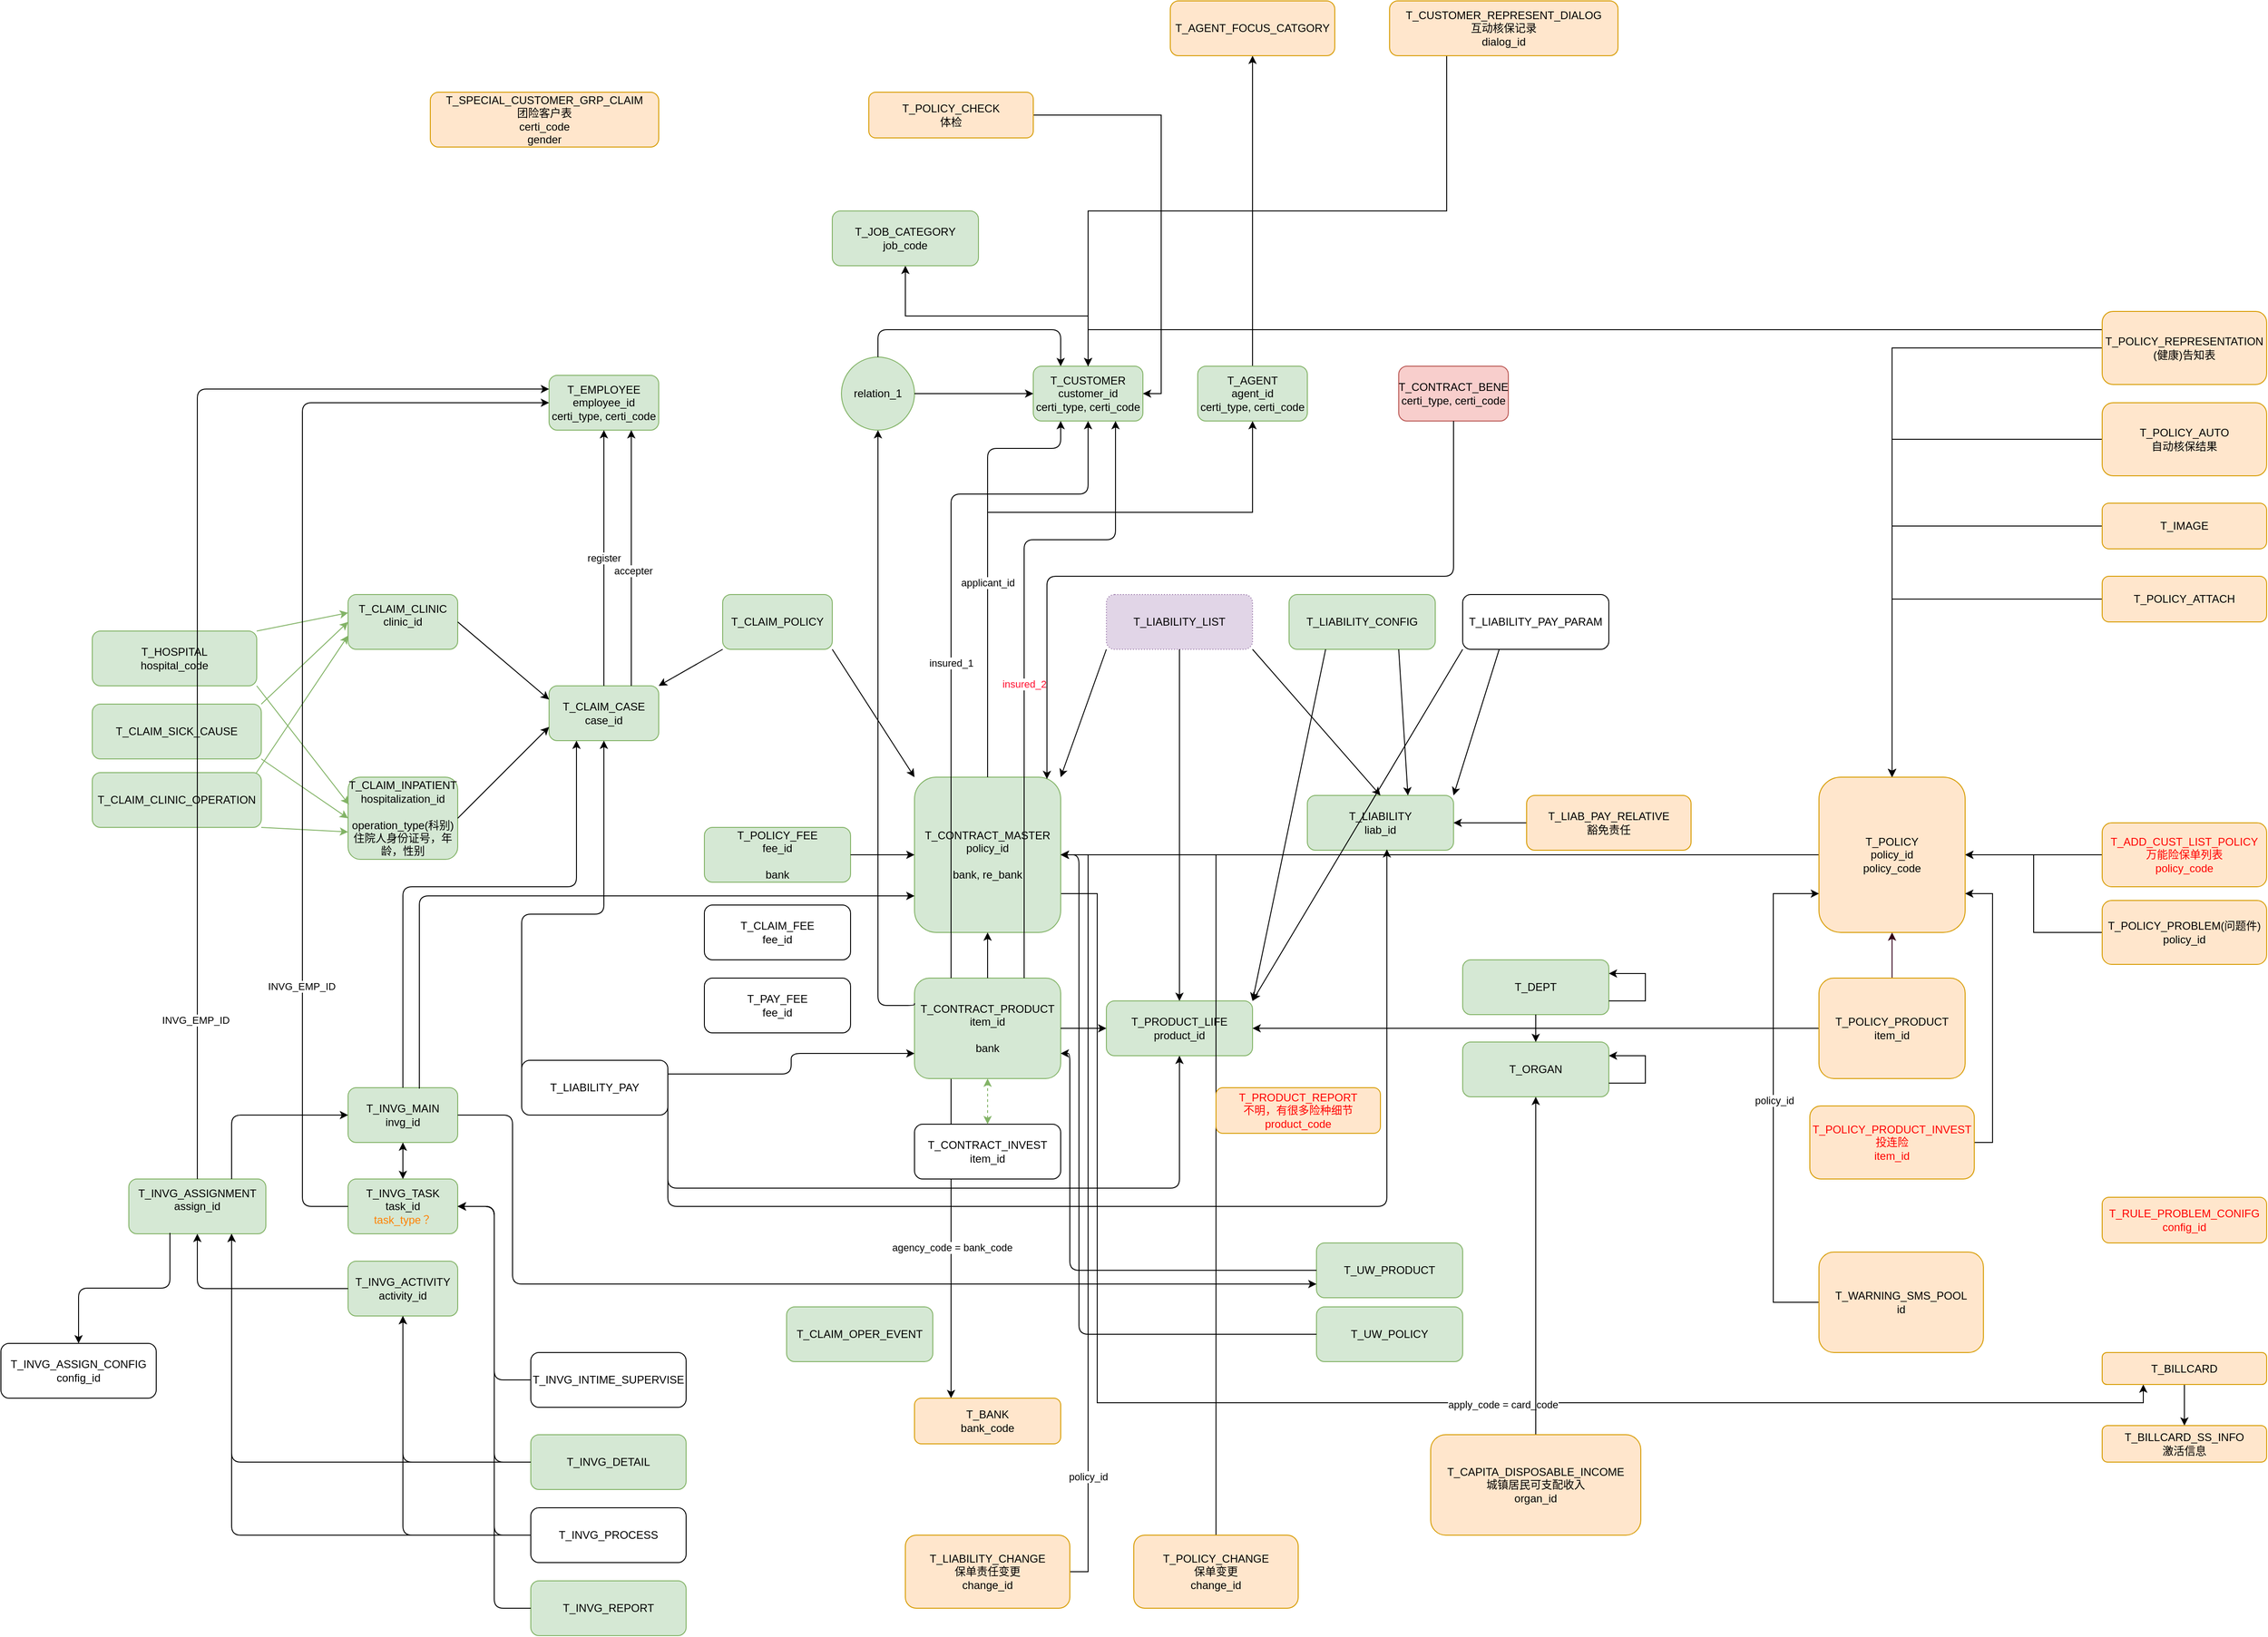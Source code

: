 <mxfile version="21.8.2" type="github">
  <diagram id="vZpP5Effxj41_VfFe3MK" name="Page-1">
    <mxGraphModel dx="2924" dy="2249" grid="1" gridSize="10" guides="1" tooltips="1" connect="1" arrows="1" fold="1" page="1" pageScale="1" pageWidth="850" pageHeight="1100" math="0" shadow="0">
      <root>
        <mxCell id="0" />
        <mxCell id="1" parent="0" />
        <mxCell id="OfORN7NUINiMixhZLZNA-1" value="T_CLAIM_CASE&lt;br&gt;case_id" style="rounded=1;whiteSpace=wrap;html=1;fillColor=#d5e8d4;strokeColor=#82b366;" parent="1" vertex="1">
          <mxGeometry x="60" y="160" width="120" height="60" as="geometry" />
        </mxCell>
        <mxCell id="OfORN7NUINiMixhZLZNA-2" value="T_CLAIM_POLICY" style="rounded=1;whiteSpace=wrap;html=1;fillColor=#d5e8d4;strokeColor=#82b366;" parent="1" vertex="1">
          <mxGeometry x="250" y="60" width="120" height="60" as="geometry" />
        </mxCell>
        <mxCell id="OfORN7NUINiMixhZLZNA-3" value="" style="endArrow=classic;html=1;entryX=1;entryY=0;entryDx=0;entryDy=0;exitX=0;exitY=1;exitDx=0;exitDy=0;" parent="1" source="OfORN7NUINiMixhZLZNA-2" target="OfORN7NUINiMixhZLZNA-1" edge="1">
          <mxGeometry width="50" height="50" relative="1" as="geometry">
            <mxPoint x="460" y="460" as="sourcePoint" />
            <mxPoint x="510" y="410" as="targetPoint" />
          </mxGeometry>
        </mxCell>
        <mxCell id="FIjVFcEKrEzkejblWKOD-24" style="edgeStyle=orthogonalEdgeStyle;rounded=0;orthogonalLoop=1;jettySize=auto;html=1;exitX=0.5;exitY=0;exitDx=0;exitDy=0;" parent="1" source="OfORN7NUINiMixhZLZNA-4" target="OfORN7NUINiMixhZLZNA-74" edge="1">
          <mxGeometry relative="1" as="geometry">
            <Array as="points">
              <mxPoint x="540" y="-30" />
              <mxPoint x="830" y="-30" />
            </Array>
          </mxGeometry>
        </mxCell>
        <mxCell id="FIjVFcEKrEzkejblWKOD-36" style="edgeStyle=orthogonalEdgeStyle;rounded=0;orthogonalLoop=1;jettySize=auto;html=1;exitX=1;exitY=0.75;exitDx=0;exitDy=0;entryX=0.25;entryY=1;entryDx=0;entryDy=0;" parent="1" source="OfORN7NUINiMixhZLZNA-4" target="FIjVFcEKrEzkejblWKOD-35" edge="1">
          <mxGeometry relative="1" as="geometry">
            <Array as="points">
              <mxPoint x="660" y="388" />
              <mxPoint x="660" y="945" />
              <mxPoint x="1805" y="945" />
            </Array>
          </mxGeometry>
        </mxCell>
        <mxCell id="FIjVFcEKrEzkejblWKOD-37" value="apply_code = card_code" style="edgeLabel;html=1;align=center;verticalAlign=middle;resizable=0;points=[];" parent="FIjVFcEKrEzkejblWKOD-36" vertex="1" connectable="0">
          <mxGeometry x="0.182" y="-2" relative="1" as="geometry">
            <mxPoint as="offset" />
          </mxGeometry>
        </mxCell>
        <mxCell id="OfORN7NUINiMixhZLZNA-4" value="T_CONTRACT_MASTER&lt;br&gt;policy_id&lt;br&gt;&lt;br&gt;bank, re_bank" style="rounded=1;whiteSpace=wrap;html=1;fillColor=#d5e8d4;strokeColor=#82b366;" parent="1" vertex="1">
          <mxGeometry x="460" y="260" width="160" height="170" as="geometry" />
        </mxCell>
        <mxCell id="OfORN7NUINiMixhZLZNA-5" value="" style="endArrow=classic;html=1;entryX=0;entryY=0;entryDx=0;entryDy=0;exitX=1;exitY=1;exitDx=0;exitDy=0;" parent="1" source="OfORN7NUINiMixhZLZNA-2" target="OfORN7NUINiMixhZLZNA-4" edge="1">
          <mxGeometry width="50" height="50" relative="1" as="geometry">
            <mxPoint x="260" y="130" as="sourcePoint" />
            <mxPoint x="190" y="180" as="targetPoint" />
          </mxGeometry>
        </mxCell>
        <mxCell id="FIjVFcEKrEzkejblWKOD-30" style="edgeStyle=orthogonalEdgeStyle;rounded=0;orthogonalLoop=1;jettySize=auto;html=1;exitX=0.25;exitY=1;exitDx=0;exitDy=0;entryX=0.25;entryY=0;entryDx=0;entryDy=0;" parent="1" source="OfORN7NUINiMixhZLZNA-6" target="FIjVFcEKrEzkejblWKOD-29" edge="1">
          <mxGeometry relative="1" as="geometry" />
        </mxCell>
        <mxCell id="FIjVFcEKrEzkejblWKOD-31" value="agency_code = bank_code" style="edgeLabel;html=1;align=center;verticalAlign=middle;resizable=0;points=[];" parent="FIjVFcEKrEzkejblWKOD-30" vertex="1" connectable="0">
          <mxGeometry x="0.057" y="1" relative="1" as="geometry">
            <mxPoint as="offset" />
          </mxGeometry>
        </mxCell>
        <mxCell id="OfORN7NUINiMixhZLZNA-6" value="T_CONTRACT_PRODUCT&lt;br&gt;item_id&lt;br&gt;&lt;br&gt;bank" style="rounded=1;whiteSpace=wrap;html=1;fillColor=#d5e8d4;strokeColor=#82b366;" parent="1" vertex="1">
          <mxGeometry x="460" y="480" width="160" height="110" as="geometry" />
        </mxCell>
        <mxCell id="OfORN7NUINiMixhZLZNA-7" value="T_PRODUCT_LIFE&lt;br&gt;product_id" style="rounded=1;whiteSpace=wrap;html=1;fillColor=#d5e8d4;strokeColor=#82b366;" parent="1" vertex="1">
          <mxGeometry x="670" y="505" width="160" height="60" as="geometry" />
        </mxCell>
        <mxCell id="OfORN7NUINiMixhZLZNA-8" value="" style="endArrow=classic;html=1;entryX=0.5;entryY=1;entryDx=0;entryDy=0;exitX=0.5;exitY=0;exitDx=0;exitDy=0;" parent="1" source="OfORN7NUINiMixhZLZNA-6" target="OfORN7NUINiMixhZLZNA-4" edge="1">
          <mxGeometry width="50" height="50" relative="1" as="geometry">
            <mxPoint x="410" y="250" as="sourcePoint" />
            <mxPoint x="470" y="290" as="targetPoint" />
          </mxGeometry>
        </mxCell>
        <mxCell id="OfORN7NUINiMixhZLZNA-9" value="" style="endArrow=classic;html=1;entryX=0;entryY=0.5;entryDx=0;entryDy=0;exitX=1;exitY=0.5;exitDx=0;exitDy=0;" parent="1" source="OfORN7NUINiMixhZLZNA-6" target="OfORN7NUINiMixhZLZNA-7" edge="1">
          <mxGeometry width="50" height="50" relative="1" as="geometry">
            <mxPoint x="520" y="370" as="sourcePoint" />
            <mxPoint x="520" y="310" as="targetPoint" />
          </mxGeometry>
        </mxCell>
        <mxCell id="OfORN7NUINiMixhZLZNA-10" value="T_LIABILITY&lt;br&gt;liab_id" style="rounded=1;whiteSpace=wrap;html=1;fillColor=#d5e8d4;strokeColor=#82b366;" parent="1" vertex="1">
          <mxGeometry x="890" y="280" width="160" height="60" as="geometry" />
        </mxCell>
        <mxCell id="OfORN7NUINiMixhZLZNA-11" value="T_CONTRACT_INVEST&lt;br&gt;item_id" style="rounded=1;whiteSpace=wrap;html=1;" parent="1" vertex="1">
          <mxGeometry x="460" y="640" width="160" height="60" as="geometry" />
        </mxCell>
        <mxCell id="OfORN7NUINiMixhZLZNA-12" value="" style="endArrow=classic;startArrow=classic;html=1;entryX=0.5;entryY=1;entryDx=0;entryDy=0;exitX=0.5;exitY=0;exitDx=0;exitDy=0;dashed=1;fillColor=#d5e8d4;strokeColor=#82b366;" parent="1" source="OfORN7NUINiMixhZLZNA-11" target="OfORN7NUINiMixhZLZNA-6" edge="1">
          <mxGeometry width="50" height="50" relative="1" as="geometry">
            <mxPoint x="490" y="640" as="sourcePoint" />
            <mxPoint x="540" y="590" as="targetPoint" />
          </mxGeometry>
        </mxCell>
        <mxCell id="OfORN7NUINiMixhZLZNA-13" value="T_LIABILITY_LIST" style="rounded=1;whiteSpace=wrap;html=1;fillColor=#e1d5e7;strokeColor=#9673a6;dashed=1;dashPattern=1 2;" parent="1" vertex="1">
          <mxGeometry x="670" y="60" width="160" height="60" as="geometry" />
        </mxCell>
        <mxCell id="OfORN7NUINiMixhZLZNA-15" value="" style="endArrow=classic;html=1;entryX=1;entryY=0;entryDx=0;entryDy=0;exitX=0;exitY=1;exitDx=0;exitDy=0;" parent="1" source="OfORN7NUINiMixhZLZNA-13" target="OfORN7NUINiMixhZLZNA-4" edge="1">
          <mxGeometry width="50" height="50" relative="1" as="geometry">
            <mxPoint x="520" y="290" as="sourcePoint" />
            <mxPoint x="520" y="230" as="targetPoint" />
          </mxGeometry>
        </mxCell>
        <mxCell id="OfORN7NUINiMixhZLZNA-16" value="" style="endArrow=classic;html=1;entryX=0.5;entryY=0;entryDx=0;entryDy=0;exitX=0.5;exitY=1;exitDx=0;exitDy=0;" parent="1" source="OfORN7NUINiMixhZLZNA-13" target="OfORN7NUINiMixhZLZNA-7" edge="1">
          <mxGeometry width="50" height="50" relative="1" as="geometry">
            <mxPoint x="680" y="130" as="sourcePoint" />
            <mxPoint x="600" y="170" as="targetPoint" />
          </mxGeometry>
        </mxCell>
        <mxCell id="OfORN7NUINiMixhZLZNA-17" value="" style="endArrow=classic;html=1;entryX=0.5;entryY=0;entryDx=0;entryDy=0;exitX=1;exitY=1;exitDx=0;exitDy=0;" parent="1" source="OfORN7NUINiMixhZLZNA-13" target="OfORN7NUINiMixhZLZNA-10" edge="1">
          <mxGeometry width="50" height="50" relative="1" as="geometry">
            <mxPoint x="760" y="130" as="sourcePoint" />
            <mxPoint x="761.04" y="290" as="targetPoint" />
          </mxGeometry>
        </mxCell>
        <mxCell id="OfORN7NUINiMixhZLZNA-18" value="T_LIABILITY_PAY" style="rounded=1;whiteSpace=wrap;html=1;" parent="1" vertex="1">
          <mxGeometry x="30" y="570" width="160" height="60" as="geometry" />
        </mxCell>
        <mxCell id="OfORN7NUINiMixhZLZNA-19" value="" style="edgeStyle=elbowEdgeStyle;elbow=vertical;endArrow=classic;html=1;entryX=0.5;entryY=1;entryDx=0;entryDy=0;exitX=0;exitY=0.5;exitDx=0;exitDy=0;" parent="1" source="OfORN7NUINiMixhZLZNA-18" target="OfORN7NUINiMixhZLZNA-1" edge="1">
          <mxGeometry width="50" height="50" relative="1" as="geometry">
            <mxPoint x="460" y="450" as="sourcePoint" />
            <mxPoint x="510" y="400" as="targetPoint" />
            <Array as="points">
              <mxPoint x="40" y="410" />
            </Array>
          </mxGeometry>
        </mxCell>
        <mxCell id="OfORN7NUINiMixhZLZNA-22" value="" style="edgeStyle=elbowEdgeStyle;elbow=vertical;endArrow=classic;html=1;entryX=0.544;entryY=0.983;entryDx=0;entryDy=0;exitX=1;exitY=0.5;exitDx=0;exitDy=0;entryPerimeter=0;" parent="1" source="OfORN7NUINiMixhZLZNA-18" target="OfORN7NUINiMixhZLZNA-10" edge="1">
          <mxGeometry width="50" height="50" relative="1" as="geometry">
            <mxPoint x="440" y="635" as="sourcePoint" />
            <mxPoint x="440" y="320" as="targetPoint" />
            <Array as="points">
              <mxPoint x="580" y="730" />
            </Array>
          </mxGeometry>
        </mxCell>
        <mxCell id="OfORN7NUINiMixhZLZNA-23" value="" style="edgeStyle=elbowEdgeStyle;elbow=vertical;endArrow=classic;html=1;entryX=0.5;entryY=1;entryDx=0;entryDy=0;exitX=1;exitY=0.25;exitDx=0;exitDy=0;" parent="1" source="OfORN7NUINiMixhZLZNA-18" target="OfORN7NUINiMixhZLZNA-7" edge="1">
          <mxGeometry width="50" height="50" relative="1" as="geometry">
            <mxPoint x="600" y="650" as="sourcePoint" />
            <mxPoint x="987.04" y="348.98" as="targetPoint" />
            <Array as="points">
              <mxPoint x="460" y="710" />
            </Array>
          </mxGeometry>
        </mxCell>
        <mxCell id="OfORN7NUINiMixhZLZNA-24" value="T_CLAIM_FEE&lt;br&gt;fee_id" style="rounded=1;whiteSpace=wrap;html=1;" parent="1" vertex="1">
          <mxGeometry x="230" y="400" width="160" height="60" as="geometry" />
        </mxCell>
        <mxCell id="OfORN7NUINiMixhZLZNA-25" value="T_PAY_FEE&lt;br&gt;fee_id" style="rounded=1;whiteSpace=wrap;html=1;" parent="1" vertex="1">
          <mxGeometry x="230" y="480" width="160" height="60" as="geometry" />
        </mxCell>
        <mxCell id="OfORN7NUINiMixhZLZNA-26" value="T_LIABILITY_PAY_PARAM" style="rounded=1;whiteSpace=wrap;html=1;" parent="1" vertex="1">
          <mxGeometry x="1060" y="60" width="160" height="60" as="geometry" />
        </mxCell>
        <mxCell id="OfORN7NUINiMixhZLZNA-29" value="T_LIABILITY_CONFIG" style="rounded=1;whiteSpace=wrap;html=1;fillColor=#d5e8d4;strokeColor=#82b366;" parent="1" vertex="1">
          <mxGeometry x="870" y="60" width="160" height="60" as="geometry" />
        </mxCell>
        <mxCell id="OfORN7NUINiMixhZLZNA-31" value="" style="endArrow=classic;html=1;exitX=0.25;exitY=1;exitDx=0;exitDy=0;entryX=1;entryY=0;entryDx=0;entryDy=0;" parent="1" source="OfORN7NUINiMixhZLZNA-29" target="OfORN7NUINiMixhZLZNA-7" edge="1">
          <mxGeometry width="50" height="50" relative="1" as="geometry">
            <mxPoint x="610" y="450" as="sourcePoint" />
            <mxPoint x="660" y="400" as="targetPoint" />
          </mxGeometry>
        </mxCell>
        <mxCell id="OfORN7NUINiMixhZLZNA-32" value="" style="endArrow=classic;html=1;exitX=0.75;exitY=1;exitDx=0;exitDy=0;entryX=0.688;entryY=0;entryDx=0;entryDy=0;entryPerimeter=0;" parent="1" source="OfORN7NUINiMixhZLZNA-29" target="OfORN7NUINiMixhZLZNA-10" edge="1">
          <mxGeometry width="50" height="50" relative="1" as="geometry">
            <mxPoint x="920" y="130" as="sourcePoint" />
            <mxPoint x="850" y="290" as="targetPoint" />
          </mxGeometry>
        </mxCell>
        <mxCell id="OfORN7NUINiMixhZLZNA-33" value="" style="endArrow=classic;html=1;exitX=0;exitY=1;exitDx=0;exitDy=0;entryX=1;entryY=0;entryDx=0;entryDy=0;" parent="1" source="OfORN7NUINiMixhZLZNA-26" target="OfORN7NUINiMixhZLZNA-7" edge="1">
          <mxGeometry width="50" height="50" relative="1" as="geometry">
            <mxPoint x="920" y="130" as="sourcePoint" />
            <mxPoint x="850" y="290" as="targetPoint" />
          </mxGeometry>
        </mxCell>
        <mxCell id="OfORN7NUINiMixhZLZNA-34" value="" style="endArrow=classic;html=1;exitX=0.25;exitY=1;exitDx=0;exitDy=0;entryX=1;entryY=0;entryDx=0;entryDy=0;" parent="1" source="OfORN7NUINiMixhZLZNA-26" target="OfORN7NUINiMixhZLZNA-10" edge="1">
          <mxGeometry width="50" height="50" relative="1" as="geometry">
            <mxPoint x="1070" y="130" as="sourcePoint" />
            <mxPoint x="850" y="290" as="targetPoint" />
          </mxGeometry>
        </mxCell>
        <mxCell id="FIjVFcEKrEzkejblWKOD-27" style="edgeStyle=orthogonalEdgeStyle;rounded=0;orthogonalLoop=1;jettySize=auto;html=1;exitX=0.5;exitY=0;exitDx=0;exitDy=0;entryX=0;entryY=0.25;entryDx=0;entryDy=0;startArrow=classic;startFill=1;endArrow=none;endFill=0;" parent="1" source="OfORN7NUINiMixhZLZNA-35" target="FIjVFcEKrEzkejblWKOD-25" edge="1">
          <mxGeometry relative="1" as="geometry" />
        </mxCell>
        <mxCell id="OfORN7NUINiMixhZLZNA-35" value="T_CUSTOMER&lt;br&gt;customer_id&lt;br&gt;certi_type, certi_code" style="rounded=1;whiteSpace=wrap;html=1;fillColor=#d5e8d4;strokeColor=#82b366;" parent="1" vertex="1">
          <mxGeometry x="590" y="-190" width="120" height="60" as="geometry" />
        </mxCell>
        <mxCell id="OfORN7NUINiMixhZLZNA-36" value="T_EMPLOYEE&lt;br&gt;employee_id&lt;br&gt;certi_type, certi_code" style="rounded=1;whiteSpace=wrap;html=1;fillColor=#d5e8d4;strokeColor=#82b366;" parent="1" vertex="1">
          <mxGeometry x="60" y="-180" width="120" height="60" as="geometry" />
        </mxCell>
        <mxCell id="OfORN7NUINiMixhZLZNA-37" value="T_CONTRACT_BENE&lt;br&gt;certi_type, certi_code" style="rounded=1;whiteSpace=wrap;html=1;fillColor=#f8cecc;strokeColor=#b85450;" parent="1" vertex="1">
          <mxGeometry x="990" y="-190" width="120" height="60" as="geometry" />
        </mxCell>
        <mxCell id="OfORN7NUINiMixhZLZNA-39" value="T_CLAIM_INPATIENT&lt;br&gt;hospitalization_id&lt;br&gt;&lt;br&gt;operation_type(科别)&lt;br&gt;住院人身份证号，年龄，性别" style="rounded=1;whiteSpace=wrap;html=1;fillColor=#d5e8d4;strokeColor=#82b366;" parent="1" vertex="1">
          <mxGeometry x="-160" y="260" width="120" height="90" as="geometry" />
        </mxCell>
        <mxCell id="OfORN7NUINiMixhZLZNA-40" value="T_CLAIM_CLINIC&lt;br&gt;clinic_id&lt;br&gt;&lt;br&gt;" style="rounded=1;whiteSpace=wrap;html=1;fillColor=#d5e8d4;strokeColor=#82b366;" parent="1" vertex="1">
          <mxGeometry x="-160" y="60" width="120" height="60" as="geometry" />
        </mxCell>
        <mxCell id="OfORN7NUINiMixhZLZNA-41" value="" style="endArrow=classic;html=1;exitX=1;exitY=0.5;exitDx=0;exitDy=0;entryX=0;entryY=0.75;entryDx=0;entryDy=0;" parent="1" source="OfORN7NUINiMixhZLZNA-39" target="OfORN7NUINiMixhZLZNA-1" edge="1">
          <mxGeometry width="50" height="50" relative="1" as="geometry">
            <mxPoint x="260" y="130" as="sourcePoint" />
            <mxPoint x="60" y="190" as="targetPoint" />
          </mxGeometry>
        </mxCell>
        <mxCell id="OfORN7NUINiMixhZLZNA-42" value="" style="endArrow=classic;html=1;exitX=1;exitY=0.5;exitDx=0;exitDy=0;entryX=0;entryY=0.25;entryDx=0;entryDy=0;" parent="1" source="OfORN7NUINiMixhZLZNA-40" target="OfORN7NUINiMixhZLZNA-1" edge="1">
          <mxGeometry width="50" height="50" relative="1" as="geometry">
            <mxPoint x="-30" y="200" as="sourcePoint" />
            <mxPoint x="70" y="200" as="targetPoint" />
          </mxGeometry>
        </mxCell>
        <mxCell id="OfORN7NUINiMixhZLZNA-44" value="T_CLAIM_SICK_CAUSE" style="rounded=1;whiteSpace=wrap;html=1;fillColor=#d5e8d4;strokeColor=#82b366;" parent="1" vertex="1">
          <mxGeometry x="-440" y="180" width="185" height="60" as="geometry" />
        </mxCell>
        <mxCell id="OfORN7NUINiMixhZLZNA-45" value="" style="endArrow=classic;html=1;exitX=1;exitY=0;exitDx=0;exitDy=0;entryX=0;entryY=0.5;entryDx=0;entryDy=0;fillColor=#d5e8d4;strokeColor=#82b366;" parent="1" source="OfORN7NUINiMixhZLZNA-44" target="OfORN7NUINiMixhZLZNA-40" edge="1">
          <mxGeometry width="50" height="50" relative="1" as="geometry">
            <mxPoint x="-30" y="100" as="sourcePoint" />
            <mxPoint x="70" y="185" as="targetPoint" />
          </mxGeometry>
        </mxCell>
        <mxCell id="OfORN7NUINiMixhZLZNA-46" value="" style="endArrow=classic;html=1;exitX=1;exitY=1;exitDx=0;exitDy=0;entryX=0;entryY=0.5;entryDx=0;entryDy=0;fillColor=#d5e8d4;strokeColor=#82b366;" parent="1" source="OfORN7NUINiMixhZLZNA-44" target="OfORN7NUINiMixhZLZNA-39" edge="1">
          <mxGeometry width="50" height="50" relative="1" as="geometry">
            <mxPoint x="-245" y="170" as="sourcePoint" />
            <mxPoint x="-150" y="100" as="targetPoint" />
          </mxGeometry>
        </mxCell>
        <mxCell id="OfORN7NUINiMixhZLZNA-47" value="T_CLAIM_CLINIC_OPERATION" style="rounded=1;whiteSpace=wrap;html=1;fillColor=#d5e8d4;strokeColor=#82b366;" parent="1" vertex="1">
          <mxGeometry x="-440" y="255" width="185" height="60" as="geometry" />
        </mxCell>
        <mxCell id="OfORN7NUINiMixhZLZNA-48" value="" style="endArrow=classic;html=1;exitX=1;exitY=1;exitDx=0;exitDy=0;fillColor=#d5e8d4;strokeColor=#82b366;" parent="1" source="OfORN7NUINiMixhZLZNA-47" edge="1">
          <mxGeometry width="50" height="50" relative="1" as="geometry">
            <mxPoint x="-245" y="240" as="sourcePoint" />
            <mxPoint x="-160" y="320" as="targetPoint" />
          </mxGeometry>
        </mxCell>
        <mxCell id="OfORN7NUINiMixhZLZNA-49" value="" style="endArrow=classic;html=1;exitX=0.968;exitY=0.017;exitDx=0;exitDy=0;entryX=0;entryY=0.75;entryDx=0;entryDy=0;exitPerimeter=0;fillColor=#d5e8d4;strokeColor=#82b366;" parent="1" source="OfORN7NUINiMixhZLZNA-47" target="OfORN7NUINiMixhZLZNA-40" edge="1">
          <mxGeometry width="50" height="50" relative="1" as="geometry">
            <mxPoint x="-245" y="330" as="sourcePoint" />
            <mxPoint x="-150" y="330" as="targetPoint" />
          </mxGeometry>
        </mxCell>
        <mxCell id="OfORN7NUINiMixhZLZNA-50" value="T_UW_PRODUCT" style="rounded=1;whiteSpace=wrap;html=1;fillColor=#d5e8d4;strokeColor=#82b366;" parent="1" vertex="1">
          <mxGeometry x="900" y="770" width="160" height="60" as="geometry" />
        </mxCell>
        <mxCell id="OfORN7NUINiMixhZLZNA-52" value="T_UW_POLICY" style="rounded=1;whiteSpace=wrap;html=1;fillColor=#d5e8d4;strokeColor=#82b366;" parent="1" vertex="1">
          <mxGeometry x="900" y="840" width="160" height="60" as="geometry" />
        </mxCell>
        <mxCell id="OfORN7NUINiMixhZLZNA-54" value="" style="edgeStyle=elbowEdgeStyle;elbow=horizontal;endArrow=classic;html=1;entryX=1;entryY=0.75;entryDx=0;entryDy=0;" parent="1" source="OfORN7NUINiMixhZLZNA-50" target="OfORN7NUINiMixhZLZNA-6" edge="1">
          <mxGeometry width="50" height="50" relative="1" as="geometry">
            <mxPoint x="670" y="440" as="sourcePoint" />
            <mxPoint x="720" y="390" as="targetPoint" />
            <Array as="points">
              <mxPoint x="630" y="530" />
            </Array>
          </mxGeometry>
        </mxCell>
        <mxCell id="OfORN7NUINiMixhZLZNA-55" value="" style="edgeStyle=elbowEdgeStyle;elbow=horizontal;endArrow=classic;html=1;exitX=0;exitY=0.5;exitDx=0;exitDy=0;entryX=1;entryY=0.5;entryDx=0;entryDy=0;" parent="1" source="OfORN7NUINiMixhZLZNA-52" target="OfORN7NUINiMixhZLZNA-4" edge="1">
          <mxGeometry width="50" height="50" relative="1" as="geometry">
            <mxPoint x="880" y="800" as="sourcePoint" />
            <mxPoint x="600" y="335" as="targetPoint" />
            <Array as="points">
              <mxPoint x="640" y="540" />
            </Array>
          </mxGeometry>
        </mxCell>
        <mxCell id="OfORN7NUINiMixhZLZNA-56" value="" style="edgeStyle=elbowEdgeStyle;elbow=vertical;endArrow=classic;html=1;exitX=0.5;exitY=0;exitDx=0;exitDy=0;entryX=0.25;entryY=1;entryDx=0;entryDy=0;" parent="1" source="OfORN7NUINiMixhZLZNA-4" target="OfORN7NUINiMixhZLZNA-35" edge="1">
          <mxGeometry width="50" height="50" relative="1" as="geometry">
            <mxPoint x="740" y="190" as="sourcePoint" />
            <mxPoint x="790" y="140" as="targetPoint" />
            <Array as="points">
              <mxPoint x="530" y="-100" />
            </Array>
          </mxGeometry>
        </mxCell>
        <mxCell id="OfORN7NUINiMixhZLZNA-57" value="applicant_id" style="edgeLabel;html=1;align=center;verticalAlign=middle;resizable=0;points=[];" parent="OfORN7NUINiMixhZLZNA-56" vertex="1" connectable="0">
          <mxGeometry x="-0.092" relative="1" as="geometry">
            <mxPoint as="offset" />
          </mxGeometry>
        </mxCell>
        <mxCell id="OfORN7NUINiMixhZLZNA-63" value="relation_1" style="ellipse;whiteSpace=wrap;html=1;aspect=fixed;fillColor=#d5e8d4;strokeColor=#82b366;" parent="1" vertex="1">
          <mxGeometry x="380" y="-200" width="80" height="80" as="geometry" />
        </mxCell>
        <mxCell id="OfORN7NUINiMixhZLZNA-65" value="" style="edgeStyle=elbowEdgeStyle;elbow=vertical;endArrow=classic;html=1;exitX=0;exitY=0.25;exitDx=0;exitDy=0;entryX=0.5;entryY=1;entryDx=0;entryDy=0;" parent="1" source="OfORN7NUINiMixhZLZNA-6" target="OfORN7NUINiMixhZLZNA-63" edge="1">
          <mxGeometry width="50" height="50" relative="1" as="geometry">
            <mxPoint x="550" y="160" as="sourcePoint" />
            <mxPoint x="600" y="110" as="targetPoint" />
            <Array as="points">
              <mxPoint x="440" y="510" />
            </Array>
          </mxGeometry>
        </mxCell>
        <mxCell id="OfORN7NUINiMixhZLZNA-66" value="" style="edgeStyle=elbowEdgeStyle;elbow=vertical;endArrow=classic;html=1;exitX=0.25;exitY=0;exitDx=0;exitDy=0;entryX=0.5;entryY=1;entryDx=0;entryDy=0;" parent="1" source="OfORN7NUINiMixhZLZNA-6" target="OfORN7NUINiMixhZLZNA-35" edge="1">
          <mxGeometry width="50" height="50" relative="1" as="geometry">
            <mxPoint x="472.96" y="170" as="sourcePoint" />
            <mxPoint x="290" y="-80" as="targetPoint" />
            <Array as="points">
              <mxPoint x="570" y="-50" />
            </Array>
          </mxGeometry>
        </mxCell>
        <mxCell id="OfORN7NUINiMixhZLZNA-67" value="insured_1" style="edgeLabel;html=1;align=center;verticalAlign=middle;resizable=0;points=[];" parent="OfORN7NUINiMixhZLZNA-66" vertex="1" connectable="0">
          <mxGeometry x="-0.092" relative="1" as="geometry">
            <mxPoint as="offset" />
          </mxGeometry>
        </mxCell>
        <mxCell id="OfORN7NUINiMixhZLZNA-68" value="" style="edgeStyle=elbowEdgeStyle;elbow=vertical;endArrow=classic;html=1;exitX=0.75;exitY=0;exitDx=0;exitDy=0;entryX=0.75;entryY=1;entryDx=0;entryDy=0;" parent="1" source="OfORN7NUINiMixhZLZNA-6" target="OfORN7NUINiMixhZLZNA-35" edge="1">
          <mxGeometry width="50" height="50" relative="1" as="geometry">
            <mxPoint x="520" y="170" as="sourcePoint" />
            <mxPoint x="320" y="-80" as="targetPoint" />
            <Array as="points">
              <mxPoint x="620" />
              <mxPoint x="420" y="20" />
            </Array>
          </mxGeometry>
        </mxCell>
        <mxCell id="OfORN7NUINiMixhZLZNA-69" value="insured_2" style="edgeLabel;html=1;align=center;verticalAlign=middle;resizable=0;points=[];fontColor=#FF0D2D;" parent="OfORN7NUINiMixhZLZNA-68" vertex="1" connectable="0">
          <mxGeometry x="-0.092" relative="1" as="geometry">
            <mxPoint as="offset" />
          </mxGeometry>
        </mxCell>
        <mxCell id="OfORN7NUINiMixhZLZNA-71" value="" style="edgeStyle=elbowEdgeStyle;elbow=vertical;endArrow=classic;html=1;exitX=0.5;exitY=0;exitDx=0;exitDy=0;entryX=0.25;entryY=0;entryDx=0;entryDy=0;" parent="1" source="OfORN7NUINiMixhZLZNA-63" target="OfORN7NUINiMixhZLZNA-35" edge="1">
          <mxGeometry width="50" height="50" relative="1" as="geometry">
            <mxPoint x="150" y="-220" as="sourcePoint" />
            <mxPoint x="200" y="-270" as="targetPoint" />
            <Array as="points">
              <mxPoint x="490" y="-230" />
            </Array>
          </mxGeometry>
        </mxCell>
        <mxCell id="OfORN7NUINiMixhZLZNA-73" value="" style="endArrow=classic;html=1;exitX=1;exitY=0.5;exitDx=0;exitDy=0;entryX=0;entryY=0.5;entryDx=0;entryDy=0;" parent="1" source="OfORN7NUINiMixhZLZNA-63" target="OfORN7NUINiMixhZLZNA-35" edge="1">
          <mxGeometry width="50" height="50" relative="1" as="geometry">
            <mxPoint x="550" y="160" as="sourcePoint" />
            <mxPoint x="600" y="110" as="targetPoint" />
          </mxGeometry>
        </mxCell>
        <mxCell id="FIjVFcEKrEzkejblWKOD-21" style="edgeStyle=orthogonalEdgeStyle;rounded=0;orthogonalLoop=1;jettySize=auto;html=1;exitX=0.5;exitY=0;exitDx=0;exitDy=0;" parent="1" source="OfORN7NUINiMixhZLZNA-74" target="FIjVFcEKrEzkejblWKOD-20" edge="1">
          <mxGeometry relative="1" as="geometry" />
        </mxCell>
        <mxCell id="OfORN7NUINiMixhZLZNA-74" value="T_AGENT&lt;br&gt;agent_id&lt;br&gt;certi_type, certi_code" style="rounded=1;whiteSpace=wrap;html=1;fillColor=#d5e8d4;strokeColor=#82b366;" parent="1" vertex="1">
          <mxGeometry x="770" y="-190" width="120" height="60" as="geometry" />
        </mxCell>
        <mxCell id="OfORN7NUINiMixhZLZNA-75" value="" style="endArrow=classic;html=1;fontColor=#FF0D2D;exitX=0.75;exitY=0;exitDx=0;exitDy=0;entryX=0.75;entryY=1;entryDx=0;entryDy=0;" parent="1" source="OfORN7NUINiMixhZLZNA-1" target="OfORN7NUINiMixhZLZNA-36" edge="1">
          <mxGeometry width="50" height="50" relative="1" as="geometry">
            <mxPoint x="200" y="-10" as="sourcePoint" />
            <mxPoint x="250" y="-60" as="targetPoint" />
          </mxGeometry>
        </mxCell>
        <mxCell id="OfORN7NUINiMixhZLZNA-77" value="&lt;span style=&quot;color: rgb(0 , 0 , 0)&quot;&gt;accepter&lt;/span&gt;" style="edgeLabel;html=1;align=center;verticalAlign=middle;resizable=0;points=[];fontColor=#FF0D2D;" parent="OfORN7NUINiMixhZLZNA-75" vertex="1" connectable="0">
          <mxGeometry x="-0.1" y="-2" relative="1" as="geometry">
            <mxPoint as="offset" />
          </mxGeometry>
        </mxCell>
        <mxCell id="OfORN7NUINiMixhZLZNA-76" value="&lt;font color=&quot;#000000&quot;&gt;register&lt;/font&gt;" style="endArrow=classic;html=1;fontColor=#FF0D2D;exitX=0.5;exitY=0;exitDx=0;exitDy=0;entryX=0.5;entryY=1;entryDx=0;entryDy=0;" parent="1" source="OfORN7NUINiMixhZLZNA-1" target="OfORN7NUINiMixhZLZNA-36" edge="1">
          <mxGeometry width="50" height="50" relative="1" as="geometry">
            <mxPoint x="100" y="160" as="sourcePoint" />
            <mxPoint x="100" y="-120" as="targetPoint" />
          </mxGeometry>
        </mxCell>
        <mxCell id="OfORN7NUINiMixhZLZNA-78" value="T_POLICY_FEE&lt;br&gt;fee_id&lt;br&gt;&lt;br&gt;bank" style="rounded=1;whiteSpace=wrap;html=1;fillColor=#d5e8d4;strokeColor=#82b366;" parent="1" vertex="1">
          <mxGeometry x="230" y="315" width="160" height="60" as="geometry" />
        </mxCell>
        <mxCell id="OfORN7NUINiMixhZLZNA-79" value="" style="endArrow=classic;html=1;entryX=0;entryY=0.5;entryDx=0;entryDy=0;exitX=1;exitY=0.5;exitDx=0;exitDy=0;" parent="1" source="OfORN7NUINiMixhZLZNA-78" target="OfORN7NUINiMixhZLZNA-4" edge="1">
          <mxGeometry width="50" height="50" relative="1" as="geometry">
            <mxPoint x="630" y="545" as="sourcePoint" />
            <mxPoint x="680" y="545" as="targetPoint" />
          </mxGeometry>
        </mxCell>
        <mxCell id="OfORN7NUINiMixhZLZNA-80" value="" style="edgeStyle=elbowEdgeStyle;elbow=horizontal;endArrow=classic;html=1;fontColor=#FF0D2D;exitX=1;exitY=0.25;exitDx=0;exitDy=0;entryX=0;entryY=0.75;entryDx=0;entryDy=0;" parent="1" source="OfORN7NUINiMixhZLZNA-18" target="OfORN7NUINiMixhZLZNA-6" edge="1">
          <mxGeometry width="50" height="50" relative="1" as="geometry">
            <mxPoint x="490" y="530" as="sourcePoint" />
            <mxPoint x="540" y="480" as="targetPoint" />
          </mxGeometry>
        </mxCell>
        <mxCell id="OfORN7NUINiMixhZLZNA-81" value="T_HOSPITAL&lt;br&gt;hospital_code" style="rounded=1;whiteSpace=wrap;html=1;fillColor=#d5e8d4;strokeColor=#82b366;" parent="1" vertex="1">
          <mxGeometry x="-440" y="100" width="180" height="60" as="geometry" />
        </mxCell>
        <mxCell id="OfORN7NUINiMixhZLZNA-82" value="" style="edgeStyle=elbowEdgeStyle;elbow=vertical;endArrow=classic;html=1;fontColor=#FF0D2D;exitX=0.5;exitY=1;exitDx=0;exitDy=0;entryX=0.906;entryY=0.012;entryDx=0;entryDy=0;entryPerimeter=0;" parent="1" source="OfORN7NUINiMixhZLZNA-37" target="OfORN7NUINiMixhZLZNA-4" edge="1">
          <mxGeometry width="50" height="50" relative="1" as="geometry">
            <mxPoint x="750" y="200" as="sourcePoint" />
            <mxPoint x="800" y="150" as="targetPoint" />
            <Array as="points">
              <mxPoint x="830" y="40" />
            </Array>
          </mxGeometry>
        </mxCell>
        <mxCell id="OfORN7NUINiMixhZLZNA-84" value="" style="endArrow=classic;html=1;exitX=1;exitY=0;exitDx=0;exitDy=0;fillColor=#d5e8d4;strokeColor=#82b366;entryX=0;entryY=0.333;entryDx=0;entryDy=0;entryPerimeter=0;" parent="1" source="OfORN7NUINiMixhZLZNA-81" target="OfORN7NUINiMixhZLZNA-40" edge="1">
          <mxGeometry width="50" height="50" relative="1" as="geometry">
            <mxPoint x="-245" y="170" as="sourcePoint" />
            <mxPoint x="-160" y="90" as="targetPoint" />
          </mxGeometry>
        </mxCell>
        <mxCell id="OfORN7NUINiMixhZLZNA-85" value="" style="endArrow=classic;html=1;exitX=1;exitY=1;exitDx=0;exitDy=0;fillColor=#d5e8d4;strokeColor=#82b366;entryX=0.008;entryY=0.333;entryDx=0;entryDy=0;entryPerimeter=0;" parent="1" source="OfORN7NUINiMixhZLZNA-81" target="OfORN7NUINiMixhZLZNA-39" edge="1">
          <mxGeometry width="50" height="50" relative="1" as="geometry">
            <mxPoint x="-250" y="50" as="sourcePoint" />
            <mxPoint x="-150" y="100" as="targetPoint" />
          </mxGeometry>
        </mxCell>
        <mxCell id="OfORN7NUINiMixhZLZNA-86" value="&lt;font color=&quot;#000000&quot;&gt;T_INVG_MAIN&lt;br&gt;invg_id&lt;br&gt;&lt;/font&gt;" style="rounded=1;whiteSpace=wrap;html=1;fillColor=#d5e8d4;strokeColor=#82b366;" parent="1" vertex="1">
          <mxGeometry x="-160" y="600" width="120" height="60" as="geometry" />
        </mxCell>
        <mxCell id="OfORN7NUINiMixhZLZNA-87" value="T_INVG_TASK&lt;br&gt;task_id&lt;br&gt;&lt;font color=&quot;#ff8000&quot;&gt;task_type？&lt;/font&gt;" style="rounded=1;whiteSpace=wrap;html=1;fillColor=#d5e8d4;strokeColor=#82b366;" parent="1" vertex="1">
          <mxGeometry x="-160" y="700" width="120" height="60" as="geometry" />
        </mxCell>
        <mxCell id="OfORN7NUINiMixhZLZNA-88" value="&lt;font color=&quot;#000000&quot;&gt;T_INVG_ACTIVITY&lt;br&gt;&lt;/font&gt;activity_id&lt;font color=&quot;#000000&quot;&gt;&lt;br&gt;&lt;/font&gt;" style="rounded=1;whiteSpace=wrap;html=1;fillColor=#d5e8d4;strokeColor=#82b366;" parent="1" vertex="1">
          <mxGeometry x="-160" y="790" width="120" height="60" as="geometry" />
        </mxCell>
        <mxCell id="OfORN7NUINiMixhZLZNA-89" value="&lt;font color=&quot;#000000&quot;&gt;T_INVG_ASSIGNMENT&lt;br&gt;&lt;/font&gt;assign_id&lt;font color=&quot;#000000&quot;&gt;&lt;br&gt;&lt;br&gt;&lt;/font&gt;" style="rounded=1;whiteSpace=wrap;html=1;fillColor=#d5e8d4;strokeColor=#82b366;" parent="1" vertex="1">
          <mxGeometry x="-400" y="700" width="150" height="60" as="geometry" />
        </mxCell>
        <mxCell id="OfORN7NUINiMixhZLZNA-90" value="" style="edgeStyle=elbowEdgeStyle;elbow=vertical;endArrow=classic;html=1;fontColor=#FF0D2D;exitX=0.5;exitY=0;exitDx=0;exitDy=0;entryX=0.25;entryY=1;entryDx=0;entryDy=0;" parent="1" source="OfORN7NUINiMixhZLZNA-86" target="OfORN7NUINiMixhZLZNA-1" edge="1">
          <mxGeometry width="50" height="50" relative="1" as="geometry">
            <mxPoint x="350" y="280" as="sourcePoint" />
            <mxPoint x="400" y="230" as="targetPoint" />
            <Array as="points">
              <mxPoint y="380" />
            </Array>
          </mxGeometry>
        </mxCell>
        <mxCell id="OfORN7NUINiMixhZLZNA-91" value="" style="edgeStyle=elbowEdgeStyle;elbow=vertical;endArrow=classic;html=1;fontColor=#FF0D2D;exitX=0.65;exitY=0.017;exitDx=0;exitDy=0;exitPerimeter=0;" parent="1" source="OfORN7NUINiMixhZLZNA-86" target="OfORN7NUINiMixhZLZNA-4" edge="1">
          <mxGeometry width="50" height="50" relative="1" as="geometry">
            <mxPoint x="-90" y="620" as="sourcePoint" />
            <mxPoint x="160" y="345" as="targetPoint" />
            <Array as="points">
              <mxPoint x="10" y="390" />
            </Array>
          </mxGeometry>
        </mxCell>
        <mxCell id="OfORN7NUINiMixhZLZNA-93" value="" style="endArrow=classic;html=1;fontColor=#FF0D2D;exitX=0.5;exitY=0;exitDx=0;exitDy=0;endFill=1;startArrow=classic;startFill=1;" parent="1" source="OfORN7NUINiMixhZLZNA-87" edge="1">
          <mxGeometry width="50" height="50" relative="1" as="geometry">
            <mxPoint x="10" y="530" as="sourcePoint" />
            <mxPoint x="-100" y="660" as="targetPoint" />
          </mxGeometry>
        </mxCell>
        <mxCell id="OfORN7NUINiMixhZLZNA-94" value="" style="edgeStyle=elbowEdgeStyle;elbow=horizontal;endArrow=classic;html=1;fontColor=#FF0D2D;entryX=0;entryY=0.5;entryDx=0;entryDy=0;exitX=0;exitY=0.5;exitDx=0;exitDy=0;" parent="1" source="OfORN7NUINiMixhZLZNA-87" target="OfORN7NUINiMixhZLZNA-36" edge="1">
          <mxGeometry width="50" height="50" relative="1" as="geometry">
            <mxPoint x="10" y="370" as="sourcePoint" />
            <mxPoint x="60" y="320" as="targetPoint" />
            <Array as="points">
              <mxPoint x="-210" y="300" />
            </Array>
          </mxGeometry>
        </mxCell>
        <mxCell id="OfORN7NUINiMixhZLZNA-95" value="&lt;font color=&quot;#000000&quot;&gt;INVG_EMP_ID&lt;/font&gt;" style="edgeLabel;html=1;align=center;verticalAlign=middle;resizable=0;points=[];fontColor=#FF0D2D;" parent="OfORN7NUINiMixhZLZNA-94" vertex="1" connectable="0">
          <mxGeometry x="-0.515" y="1" relative="1" as="geometry">
            <mxPoint as="offset" />
          </mxGeometry>
        </mxCell>
        <mxCell id="OfORN7NUINiMixhZLZNA-96" value="" style="edgeStyle=segmentEdgeStyle;endArrow=classic;html=1;fontColor=#FF0D2D;exitX=0;exitY=0.5;exitDx=0;exitDy=0;entryX=0.5;entryY=1;entryDx=0;entryDy=0;" parent="1" source="OfORN7NUINiMixhZLZNA-88" target="OfORN7NUINiMixhZLZNA-89" edge="1">
          <mxGeometry width="50" height="50" relative="1" as="geometry">
            <mxPoint x="10" y="560" as="sourcePoint" />
            <mxPoint x="60" y="510" as="targetPoint" />
          </mxGeometry>
        </mxCell>
        <mxCell id="OfORN7NUINiMixhZLZNA-97" value="" style="edgeStyle=segmentEdgeStyle;endArrow=classic;html=1;fontColor=#FF0D2D;exitX=0.75;exitY=0;exitDx=0;exitDy=0;entryX=0;entryY=0.5;entryDx=0;entryDy=0;" parent="1" source="OfORN7NUINiMixhZLZNA-89" target="OfORN7NUINiMixhZLZNA-86" edge="1">
          <mxGeometry width="50" height="50" relative="1" as="geometry">
            <mxPoint x="-150" y="830" as="sourcePoint" />
            <mxPoint x="-315" y="770" as="targetPoint" />
            <Array as="points">
              <mxPoint x="-287" y="630" />
            </Array>
          </mxGeometry>
        </mxCell>
        <mxCell id="OfORN7NUINiMixhZLZNA-98" value="" style="edgeStyle=segmentEdgeStyle;endArrow=classic;html=1;fontColor=#FF0D2D;exitX=0.5;exitY=0;exitDx=0;exitDy=0;entryX=0;entryY=0.25;entryDx=0;entryDy=0;" parent="1" source="OfORN7NUINiMixhZLZNA-89" target="OfORN7NUINiMixhZLZNA-36" edge="1">
          <mxGeometry width="50" height="50" relative="1" as="geometry">
            <mxPoint x="-277.5" y="710" as="sourcePoint" />
            <mxPoint x="-150" y="640" as="targetPoint" />
            <Array as="points">
              <mxPoint x="-325" y="-165" />
            </Array>
          </mxGeometry>
        </mxCell>
        <mxCell id="OfORN7NUINiMixhZLZNA-99" value="&lt;span style=&quot;color: rgb(0 , 0 , 0)&quot;&gt;INVG_EMP_ID&lt;/span&gt;" style="edgeLabel;html=1;align=center;verticalAlign=middle;resizable=0;points=[];fontColor=#FF0D2D;" parent="OfORN7NUINiMixhZLZNA-98" vertex="1" connectable="0">
          <mxGeometry x="-0.722" y="2" relative="1" as="geometry">
            <mxPoint as="offset" />
          </mxGeometry>
        </mxCell>
        <mxCell id="OfORN7NUINiMixhZLZNA-100" value="&lt;font color=&quot;#000000&quot;&gt;T_INVG_INTIME_SUPERVISE&lt;/font&gt;" style="rounded=1;whiteSpace=wrap;html=1;fontColor=#FF0D2D;" parent="1" vertex="1">
          <mxGeometry x="40" y="890" width="170" height="60" as="geometry" />
        </mxCell>
        <mxCell id="OfORN7NUINiMixhZLZNA-101" value="&lt;font color=&quot;#000000&quot;&gt;T_INVG_DETAIL&lt;/font&gt;" style="rounded=1;whiteSpace=wrap;html=1;fillColor=#d5e8d4;strokeColor=#82b366;" parent="1" vertex="1">
          <mxGeometry x="40" y="980" width="170" height="60" as="geometry" />
        </mxCell>
        <mxCell id="OfORN7NUINiMixhZLZNA-102" value="&lt;font color=&quot;#000000&quot;&gt;T_INVG_PROCESS&lt;/font&gt;" style="rounded=1;whiteSpace=wrap;html=1;fontColor=#FF0D2D;" parent="1" vertex="1">
          <mxGeometry x="40" y="1060" width="170" height="60" as="geometry" />
        </mxCell>
        <mxCell id="OfORN7NUINiMixhZLZNA-103" value="&lt;font color=&quot;#000000&quot;&gt;T_INVG_REPORT&lt;/font&gt;" style="rounded=1;whiteSpace=wrap;html=1;fillColor=#d5e8d4;strokeColor=#82b366;" parent="1" vertex="1">
          <mxGeometry x="40" y="1140" width="170" height="60" as="geometry" />
        </mxCell>
        <mxCell id="OfORN7NUINiMixhZLZNA-104" value="" style="edgeStyle=elbowEdgeStyle;elbow=horizontal;endArrow=classic;html=1;fontColor=#FF0D2D;exitX=0;exitY=0.5;exitDx=0;exitDy=0;" parent="1" source="OfORN7NUINiMixhZLZNA-100" target="OfORN7NUINiMixhZLZNA-87" edge="1">
          <mxGeometry width="50" height="50" relative="1" as="geometry">
            <mxPoint x="10" y="820" as="sourcePoint" />
            <mxPoint x="60" y="770" as="targetPoint" />
          </mxGeometry>
        </mxCell>
        <mxCell id="OfORN7NUINiMixhZLZNA-105" value="" style="edgeStyle=elbowEdgeStyle;elbow=horizontal;endArrow=classic;html=1;fontColor=#FF0D2D;exitX=0;exitY=0.5;exitDx=0;exitDy=0;" parent="1" source="OfORN7NUINiMixhZLZNA-101" edge="1">
          <mxGeometry width="50" height="50" relative="1" as="geometry">
            <mxPoint x="50" y="930" as="sourcePoint" />
            <mxPoint x="-40" y="730" as="targetPoint" />
          </mxGeometry>
        </mxCell>
        <mxCell id="OfORN7NUINiMixhZLZNA-106" value="" style="edgeStyle=elbowEdgeStyle;elbow=horizontal;endArrow=classic;html=1;fontColor=#FF0D2D;exitX=0;exitY=0.5;exitDx=0;exitDy=0;" parent="1" source="OfORN7NUINiMixhZLZNA-102" edge="1">
          <mxGeometry width="50" height="50" relative="1" as="geometry">
            <mxPoint x="60" y="940" as="sourcePoint" />
            <mxPoint x="-40" y="730" as="targetPoint" />
          </mxGeometry>
        </mxCell>
        <mxCell id="OfORN7NUINiMixhZLZNA-107" value="" style="edgeStyle=elbowEdgeStyle;elbow=horizontal;endArrow=classic;html=1;fontColor=#FF0D2D;exitX=0;exitY=0.5;exitDx=0;exitDy=0;" parent="1" source="OfORN7NUINiMixhZLZNA-103" edge="1">
          <mxGeometry width="50" height="50" relative="1" as="geometry">
            <mxPoint x="70" y="950" as="sourcePoint" />
            <mxPoint x="-40" y="730" as="targetPoint" />
          </mxGeometry>
        </mxCell>
        <mxCell id="OfORN7NUINiMixhZLZNA-108" value="" style="edgeStyle=segmentEdgeStyle;endArrow=classic;html=1;fontColor=#FF0D2D;entryX=0.75;entryY=1;entryDx=0;entryDy=0;" parent="1" target="OfORN7NUINiMixhZLZNA-89" edge="1">
          <mxGeometry width="50" height="50" relative="1" as="geometry">
            <mxPoint x="40" y="1010" as="sourcePoint" />
            <mxPoint x="60" y="770" as="targetPoint" />
          </mxGeometry>
        </mxCell>
        <mxCell id="OfORN7NUINiMixhZLZNA-109" value="" style="edgeStyle=segmentEdgeStyle;endArrow=classic;html=1;fontColor=#FF0D2D;exitX=0;exitY=0.5;exitDx=0;exitDy=0;" parent="1" source="OfORN7NUINiMixhZLZNA-101" edge="1">
          <mxGeometry width="50" height="50" relative="1" as="geometry">
            <mxPoint x="50" y="1020" as="sourcePoint" />
            <mxPoint x="-100" y="850" as="targetPoint" />
          </mxGeometry>
        </mxCell>
        <mxCell id="OfORN7NUINiMixhZLZNA-110" value="" style="edgeStyle=segmentEdgeStyle;endArrow=classic;html=1;fontColor=#FF0D2D;exitX=0;exitY=0.5;exitDx=0;exitDy=0;entryX=0.5;entryY=1;entryDx=0;entryDy=0;" parent="1" source="OfORN7NUINiMixhZLZNA-102" target="OfORN7NUINiMixhZLZNA-88" edge="1">
          <mxGeometry width="50" height="50" relative="1" as="geometry">
            <mxPoint x="50" y="1020" as="sourcePoint" />
            <mxPoint x="-90" y="860" as="targetPoint" />
          </mxGeometry>
        </mxCell>
        <mxCell id="OfORN7NUINiMixhZLZNA-111" value="" style="edgeStyle=segmentEdgeStyle;endArrow=classic;html=1;fontColor=#FF0D2D;exitX=0;exitY=0.5;exitDx=0;exitDy=0;entryX=0.75;entryY=1;entryDx=0;entryDy=0;" parent="1" source="OfORN7NUINiMixhZLZNA-102" target="OfORN7NUINiMixhZLZNA-89" edge="1">
          <mxGeometry width="50" height="50" relative="1" as="geometry">
            <mxPoint x="50" y="1100" as="sourcePoint" />
            <mxPoint x="-90" y="860" as="targetPoint" />
          </mxGeometry>
        </mxCell>
        <mxCell id="OfORN7NUINiMixhZLZNA-112" value="&lt;font color=&quot;#000000&quot;&gt;T_INVG_ASSIGN_CONFIG&lt;br&gt;config_id&lt;br&gt;&lt;/font&gt;" style="rounded=1;whiteSpace=wrap;html=1;fontColor=#FF0D2D;" parent="1" vertex="1">
          <mxGeometry x="-540" y="880" width="170" height="60" as="geometry" />
        </mxCell>
        <mxCell id="OfORN7NUINiMixhZLZNA-113" value="" style="edgeStyle=elbowEdgeStyle;elbow=vertical;endArrow=classic;html=1;fontColor=#FF0D2D;exitX=0.3;exitY=0.983;exitDx=0;exitDy=0;exitPerimeter=0;entryX=0.5;entryY=0;entryDx=0;entryDy=0;" parent="1" source="OfORN7NUINiMixhZLZNA-89" target="OfORN7NUINiMixhZLZNA-112" edge="1">
          <mxGeometry width="50" height="50" relative="1" as="geometry">
            <mxPoint x="10" y="810" as="sourcePoint" />
            <mxPoint x="60" y="760" as="targetPoint" />
          </mxGeometry>
        </mxCell>
        <mxCell id="h2e9kf0k5CXDEQpsHMj4-1" value="" style="edgeStyle=elbowEdgeStyle;elbow=horizontal;endArrow=classic;html=1;exitX=1;exitY=0.5;exitDx=0;exitDy=0;entryX=0;entryY=0.75;entryDx=0;entryDy=0;" parent="1" source="OfORN7NUINiMixhZLZNA-86" target="OfORN7NUINiMixhZLZNA-50" edge="1">
          <mxGeometry width="50" height="50" relative="1" as="geometry">
            <mxPoint x="430" y="550" as="sourcePoint" />
            <mxPoint x="480" y="500" as="targetPoint" />
            <Array as="points">
              <mxPoint x="20" y="760" />
            </Array>
          </mxGeometry>
        </mxCell>
        <mxCell id="P1Pqjp0SeM_PM9h14-nR-1" value="T_CLAIM_OPER_EVENT" style="rounded=1;whiteSpace=wrap;html=1;fillColor=#d5e8d4;strokeColor=#82b366;" parent="1" vertex="1">
          <mxGeometry x="320" y="840" width="160" height="60" as="geometry" />
        </mxCell>
        <mxCell id="P1Pqjp0SeM_PM9h14-nR-2" value="T_ORGAN" style="rounded=1;whiteSpace=wrap;html=1;fillColor=#d5e8d4;strokeColor=#82b366;" parent="1" vertex="1">
          <mxGeometry x="1060" y="550" width="160" height="60" as="geometry" />
        </mxCell>
        <mxCell id="P1Pqjp0SeM_PM9h14-nR-3" value="T_DEPT" style="rounded=1;whiteSpace=wrap;html=1;fillColor=#d5e8d4;strokeColor=#82b366;" parent="1" vertex="1">
          <mxGeometry x="1060" y="460" width="160" height="60" as="geometry" />
        </mxCell>
        <mxCell id="P1Pqjp0SeM_PM9h14-nR-4" value="" style="edgeStyle=elbowEdgeStyle;elbow=horizontal;endArrow=classic;html=1;rounded=0;exitX=1;exitY=0.75;exitDx=0;exitDy=0;entryX=1;entryY=0.25;entryDx=0;entryDy=0;" parent="1" source="P1Pqjp0SeM_PM9h14-nR-2" target="P1Pqjp0SeM_PM9h14-nR-2" edge="1">
          <mxGeometry width="50" height="50" relative="1" as="geometry">
            <mxPoint x="1265" y="605" as="sourcePoint" />
            <mxPoint x="1315" y="555" as="targetPoint" />
            <Array as="points">
              <mxPoint x="1260" y="565" />
              <mxPoint x="1270" y="595" />
            </Array>
          </mxGeometry>
        </mxCell>
        <mxCell id="P1Pqjp0SeM_PM9h14-nR-5" value="" style="edgeStyle=elbowEdgeStyle;elbow=horizontal;endArrow=classic;html=1;rounded=0;exitX=1;exitY=0.75;exitDx=0;exitDy=0;entryX=1;entryY=0.25;entryDx=0;entryDy=0;" parent="1" source="P1Pqjp0SeM_PM9h14-nR-3" target="P1Pqjp0SeM_PM9h14-nR-3" edge="1">
          <mxGeometry width="50" height="50" relative="1" as="geometry">
            <mxPoint x="1230" y="605" as="sourcePoint" />
            <mxPoint x="1230" y="575" as="targetPoint" />
            <Array as="points">
              <mxPoint x="1260" y="490" />
              <mxPoint x="1280" y="605" />
            </Array>
          </mxGeometry>
        </mxCell>
        <mxCell id="P1Pqjp0SeM_PM9h14-nR-6" value="" style="endArrow=classic;html=1;entryX=0.5;entryY=0;entryDx=0;entryDy=0;" parent="1" source="P1Pqjp0SeM_PM9h14-nR-3" target="P1Pqjp0SeM_PM9h14-nR-2" edge="1">
          <mxGeometry width="50" height="50" relative="1" as="geometry">
            <mxPoint x="670" y="290" as="sourcePoint" />
            <mxPoint x="620" y="430" as="targetPoint" />
          </mxGeometry>
        </mxCell>
        <mxCell id="FIjVFcEKrEzkejblWKOD-2" style="edgeStyle=orthogonalEdgeStyle;rounded=0;orthogonalLoop=1;jettySize=auto;html=1;exitX=0;exitY=0.5;exitDx=0;exitDy=0;entryX=1;entryY=0.5;entryDx=0;entryDy=0;" parent="1" source="FIjVFcEKrEzkejblWKOD-1" target="OfORN7NUINiMixhZLZNA-4" edge="1">
          <mxGeometry relative="1" as="geometry" />
        </mxCell>
        <mxCell id="FIjVFcEKrEzkejblWKOD-7" style="edgeStyle=orthogonalEdgeStyle;rounded=0;orthogonalLoop=1;jettySize=auto;html=1;exitX=0.5;exitY=1;exitDx=0;exitDy=0;entryX=0.5;entryY=0;entryDx=0;entryDy=0;fillColor=#ffe6cc;strokeColor=#33001A;startArrow=classic;startFill=1;endArrow=none;endFill=0;" parent="1" source="FIjVFcEKrEzkejblWKOD-1" target="FIjVFcEKrEzkejblWKOD-4" edge="1">
          <mxGeometry relative="1" as="geometry" />
        </mxCell>
        <mxCell id="FIjVFcEKrEzkejblWKOD-13" style="edgeStyle=orthogonalEdgeStyle;rounded=0;orthogonalLoop=1;jettySize=auto;html=1;exitX=1;exitY=0.5;exitDx=0;exitDy=0;entryX=0;entryY=0.5;entryDx=0;entryDy=0;startArrow=classic;startFill=1;endArrow=none;endFill=0;" parent="1" source="FIjVFcEKrEzkejblWKOD-1" target="FIjVFcEKrEzkejblWKOD-11" edge="1">
          <mxGeometry relative="1" as="geometry" />
        </mxCell>
        <mxCell id="FIjVFcEKrEzkejblWKOD-14" style="edgeStyle=orthogonalEdgeStyle;rounded=0;orthogonalLoop=1;jettySize=auto;html=1;exitX=1;exitY=0.5;exitDx=0;exitDy=0;entryX=0;entryY=0.5;entryDx=0;entryDy=0;startArrow=classic;startFill=1;endArrow=none;endFill=0;" parent="1" source="FIjVFcEKrEzkejblWKOD-1" target="FIjVFcEKrEzkejblWKOD-12" edge="1">
          <mxGeometry relative="1" as="geometry" />
        </mxCell>
        <mxCell id="FIjVFcEKrEzkejblWKOD-17" style="edgeStyle=orthogonalEdgeStyle;rounded=0;orthogonalLoop=1;jettySize=auto;html=1;exitX=0.5;exitY=0;exitDx=0;exitDy=0;entryX=0;entryY=0.5;entryDx=0;entryDy=0;startArrow=classic;startFill=1;endArrow=none;endFill=0;" parent="1" source="FIjVFcEKrEzkejblWKOD-1" target="FIjVFcEKrEzkejblWKOD-16" edge="1">
          <mxGeometry relative="1" as="geometry" />
        </mxCell>
        <mxCell id="FIjVFcEKrEzkejblWKOD-19" style="edgeStyle=orthogonalEdgeStyle;rounded=0;orthogonalLoop=1;jettySize=auto;html=1;exitX=0.5;exitY=0;exitDx=0;exitDy=0;entryX=0;entryY=0.5;entryDx=0;entryDy=0;startArrow=classic;startFill=1;endArrow=none;endFill=0;" parent="1" source="FIjVFcEKrEzkejblWKOD-1" target="FIjVFcEKrEzkejblWKOD-18" edge="1">
          <mxGeometry relative="1" as="geometry" />
        </mxCell>
        <mxCell id="FIjVFcEKrEzkejblWKOD-26" style="edgeStyle=orthogonalEdgeStyle;rounded=0;orthogonalLoop=1;jettySize=auto;html=1;exitX=0.5;exitY=0;exitDx=0;exitDy=0;entryX=0;entryY=0.5;entryDx=0;entryDy=0;endArrow=none;endFill=0;startArrow=classic;startFill=1;" parent="1" source="FIjVFcEKrEzkejblWKOD-1" target="FIjVFcEKrEzkejblWKOD-25" edge="1">
          <mxGeometry relative="1" as="geometry" />
        </mxCell>
        <mxCell id="FIjVFcEKrEzkejblWKOD-1" value="T_POLICY&lt;br&gt;policy_id&lt;br&gt;policy_code" style="rounded=1;whiteSpace=wrap;html=1;fillColor=#ffe6cc;strokeColor=#d79b00;" parent="1" vertex="1">
          <mxGeometry x="1450" y="260" width="160" height="170" as="geometry" />
        </mxCell>
        <mxCell id="FIjVFcEKrEzkejblWKOD-10" style="edgeStyle=orthogonalEdgeStyle;rounded=0;orthogonalLoop=1;jettySize=auto;html=1;exitX=0;exitY=0.5;exitDx=0;exitDy=0;entryX=1;entryY=0.5;entryDx=0;entryDy=0;" parent="1" source="FIjVFcEKrEzkejblWKOD-4" target="OfORN7NUINiMixhZLZNA-7" edge="1">
          <mxGeometry relative="1" as="geometry" />
        </mxCell>
        <mxCell id="FIjVFcEKrEzkejblWKOD-4" value="T_POLICY_PRODUCT&lt;br&gt;item_id" style="rounded=1;whiteSpace=wrap;html=1;fillColor=#ffe6cc;strokeColor=#d79b00;" parent="1" vertex="1">
          <mxGeometry x="1450" y="480" width="160" height="110" as="geometry" />
        </mxCell>
        <mxCell id="FIjVFcEKrEzkejblWKOD-9" style="edgeStyle=orthogonalEdgeStyle;rounded=0;orthogonalLoop=1;jettySize=auto;html=1;exitX=0.5;exitY=1;exitDx=0;exitDy=0;entryX=0.5;entryY=0;entryDx=0;entryDy=0;startArrow=classic;startFill=1;endArrow=none;endFill=0;" parent="1" source="FIjVFcEKrEzkejblWKOD-8" target="OfORN7NUINiMixhZLZNA-35" edge="1">
          <mxGeometry relative="1" as="geometry" />
        </mxCell>
        <mxCell id="FIjVFcEKrEzkejblWKOD-8" value="T_JOB_CATEGORY&lt;br&gt;job_code" style="rounded=1;whiteSpace=wrap;html=1;fillColor=#d5e8d4;strokeColor=#82b366;" parent="1" vertex="1">
          <mxGeometry x="370" y="-360" width="160" height="60" as="geometry" />
        </mxCell>
        <mxCell id="FIjVFcEKrEzkejblWKOD-11" value="T_ADD_CUST_LIST_POLICY&lt;br&gt;万能险保单列表&lt;br&gt;policy_code" style="rounded=1;whiteSpace=wrap;html=1;fillColor=#ffe6cc;strokeColor=#d79b00;fontColor=#FF0000;" parent="1" vertex="1">
          <mxGeometry x="1760" y="310" width="180" height="70" as="geometry" />
        </mxCell>
        <mxCell id="FIjVFcEKrEzkejblWKOD-12" value="T_POLICY_PROBLEM(问题件)&lt;br&gt;policy_id" style="rounded=1;whiteSpace=wrap;html=1;fillColor=#ffe6cc;strokeColor=#d79b00;" parent="1" vertex="1">
          <mxGeometry x="1760" y="395" width="180" height="70" as="geometry" />
        </mxCell>
        <mxCell id="FIjVFcEKrEzkejblWKOD-15" value="T_RULE_PROBLEM_CONIFG&lt;br&gt;config_id" style="rounded=1;whiteSpace=wrap;html=1;fillColor=#ffe6cc;strokeColor=#d79b00;fontColor=#FF0000;" parent="1" vertex="1">
          <mxGeometry x="1760" y="720" width="180" height="50" as="geometry" />
        </mxCell>
        <mxCell id="FIjVFcEKrEzkejblWKOD-16" value="T_POLICY_ATTACH" style="rounded=1;whiteSpace=wrap;html=1;fillColor=#ffe6cc;strokeColor=#d79b00;" parent="1" vertex="1">
          <mxGeometry x="1760" y="40" width="180" height="50" as="geometry" />
        </mxCell>
        <mxCell id="FIjVFcEKrEzkejblWKOD-18" value="T_IMAGE" style="rounded=1;whiteSpace=wrap;html=1;fillColor=#ffe6cc;strokeColor=#d79b00;" parent="1" vertex="1">
          <mxGeometry x="1760" y="-40" width="180" height="50" as="geometry" />
        </mxCell>
        <mxCell id="FIjVFcEKrEzkejblWKOD-20" value="T_AGENT_FOCUS_CATGORY" style="rounded=1;whiteSpace=wrap;html=1;fillColor=#ffe6cc;strokeColor=#d79b00;" parent="1" vertex="1">
          <mxGeometry x="740" y="-590" width="180" height="60" as="geometry" />
        </mxCell>
        <mxCell id="FIjVFcEKrEzkejblWKOD-25" value="T_POLICY_REPRESENTATION&lt;br&gt;(健康)告知表&lt;br&gt;" style="rounded=1;whiteSpace=wrap;html=1;fillColor=#ffe6cc;strokeColor=#d79b00;" parent="1" vertex="1">
          <mxGeometry x="1760" y="-250" width="180" height="80" as="geometry" />
        </mxCell>
        <mxCell id="FIjVFcEKrEzkejblWKOD-29" value="T_BANK&lt;br&gt;bank_code" style="rounded=1;whiteSpace=wrap;html=1;fillColor=#ffe6cc;strokeColor=#d79b00;" parent="1" vertex="1">
          <mxGeometry x="460" y="940" width="160" height="50" as="geometry" />
        </mxCell>
        <mxCell id="FIjVFcEKrEzkejblWKOD-33" style="edgeStyle=orthogonalEdgeStyle;rounded=0;orthogonalLoop=1;jettySize=auto;html=1;exitX=0;exitY=0.5;exitDx=0;exitDy=0;entryX=0;entryY=0.75;entryDx=0;entryDy=0;" parent="1" source="FIjVFcEKrEzkejblWKOD-32" target="FIjVFcEKrEzkejblWKOD-1" edge="1">
          <mxGeometry relative="1" as="geometry">
            <Array as="points">
              <mxPoint x="1400" y="835" />
              <mxPoint x="1400" y="388" />
            </Array>
          </mxGeometry>
        </mxCell>
        <mxCell id="FIjVFcEKrEzkejblWKOD-34" value="policy_id" style="edgeLabel;html=1;align=center;verticalAlign=middle;resizable=0;points=[];" parent="FIjVFcEKrEzkejblWKOD-33" vertex="1" connectable="0">
          <mxGeometry x="-0.01" y="-1" relative="1" as="geometry">
            <mxPoint as="offset" />
          </mxGeometry>
        </mxCell>
        <mxCell id="FIjVFcEKrEzkejblWKOD-32" value="T_WARNING_SMS_POOL&lt;br&gt;id" style="rounded=1;whiteSpace=wrap;html=1;fillColor=#ffe6cc;strokeColor=#d79b00;" parent="1" vertex="1">
          <mxGeometry x="1450" y="780" width="180" height="110" as="geometry" />
        </mxCell>
        <mxCell id="FIjVFcEKrEzkejblWKOD-39" style="edgeStyle=orthogonalEdgeStyle;rounded=0;orthogonalLoop=1;jettySize=auto;html=1;exitX=0.5;exitY=1;exitDx=0;exitDy=0;entryX=0.5;entryY=0;entryDx=0;entryDy=0;" parent="1" source="FIjVFcEKrEzkejblWKOD-35" target="FIjVFcEKrEzkejblWKOD-38" edge="1">
          <mxGeometry relative="1" as="geometry" />
        </mxCell>
        <mxCell id="FIjVFcEKrEzkejblWKOD-35" value="T_BILLCARD" style="rounded=1;whiteSpace=wrap;html=1;fillColor=#ffe6cc;strokeColor=#d79b00;" parent="1" vertex="1">
          <mxGeometry x="1760" y="890" width="180" height="35" as="geometry" />
        </mxCell>
        <mxCell id="FIjVFcEKrEzkejblWKOD-38" value="T_BILLCARD_SS_INFO&lt;br&gt;激活信息" style="rounded=1;whiteSpace=wrap;html=1;fillColor=#ffe6cc;strokeColor=#d79b00;" parent="1" vertex="1">
          <mxGeometry x="1760" y="970" width="180" height="40" as="geometry" />
        </mxCell>
        <mxCell id="FIjVFcEKrEzkejblWKOD-42" style="edgeStyle=orthogonalEdgeStyle;rounded=0;orthogonalLoop=1;jettySize=auto;html=1;exitX=0.5;exitY=0;exitDx=0;exitDy=0;entryX=0.5;entryY=1;entryDx=0;entryDy=0;" parent="1" source="FIjVFcEKrEzkejblWKOD-40" target="P1Pqjp0SeM_PM9h14-nR-2" edge="1">
          <mxGeometry relative="1" as="geometry" />
        </mxCell>
        <mxCell id="FIjVFcEKrEzkejblWKOD-40" value="T_CAPITA_DISPOSABLE_INCOME&lt;br&gt;城镇居民可支配收入&lt;br&gt;organ_id" style="rounded=1;whiteSpace=wrap;html=1;fillColor=#ffe6cc;strokeColor=#d79b00;" parent="1" vertex="1">
          <mxGeometry x="1025" y="980" width="230" height="110" as="geometry" />
        </mxCell>
        <mxCell id="FIjVFcEKrEzkejblWKOD-44" style="edgeStyle=orthogonalEdgeStyle;rounded=0;orthogonalLoop=1;jettySize=auto;html=1;exitX=1;exitY=0.5;exitDx=0;exitDy=0;entryX=1;entryY=0.5;entryDx=0;entryDy=0;" parent="1" source="FIjVFcEKrEzkejblWKOD-43" target="OfORN7NUINiMixhZLZNA-4" edge="1">
          <mxGeometry relative="1" as="geometry" />
        </mxCell>
        <mxCell id="FIjVFcEKrEzkejblWKOD-45" value="policy_id" style="edgeLabel;html=1;align=center;verticalAlign=middle;resizable=0;points=[];" parent="FIjVFcEKrEzkejblWKOD-44" vertex="1" connectable="0">
          <mxGeometry x="-0.702" relative="1" as="geometry">
            <mxPoint as="offset" />
          </mxGeometry>
        </mxCell>
        <mxCell id="FIjVFcEKrEzkejblWKOD-43" value="T_LIABILITY_CHANGE&lt;br&gt;保单责任变更&lt;br&gt;change_id" style="rounded=1;whiteSpace=wrap;html=1;fillColor=#ffe6cc;strokeColor=#d79b00;" parent="1" vertex="1">
          <mxGeometry x="450" y="1090" width="180" height="80" as="geometry" />
        </mxCell>
        <mxCell id="FIjVFcEKrEzkejblWKOD-47" style="edgeStyle=orthogonalEdgeStyle;rounded=0;orthogonalLoop=1;jettySize=auto;html=1;exitX=0.25;exitY=1;exitDx=0;exitDy=0;entryX=0.5;entryY=0;entryDx=0;entryDy=0;" parent="1" source="FIjVFcEKrEzkejblWKOD-46" target="OfORN7NUINiMixhZLZNA-35" edge="1">
          <mxGeometry relative="1" as="geometry" />
        </mxCell>
        <mxCell id="FIjVFcEKrEzkejblWKOD-46" value="T_CUSTOMER_REPRESENT_DIALOG&lt;br&gt;互动核保记录&lt;br&gt;dialog_id" style="rounded=1;whiteSpace=wrap;html=1;fillColor=#ffe6cc;strokeColor=#d79b00;" parent="1" vertex="1">
          <mxGeometry x="980" y="-590" width="250" height="60" as="geometry" />
        </mxCell>
        <mxCell id="FIjVFcEKrEzkejblWKOD-48" value="T_SPECIAL_CUSTOMER_GRP_CLAIM&lt;br&gt;团险客户表&lt;br&gt;certi_code&lt;br&gt;gender" style="rounded=1;whiteSpace=wrap;html=1;fillColor=#ffe6cc;strokeColor=#d79b00;" parent="1" vertex="1">
          <mxGeometry x="-70" y="-490" width="250" height="60" as="geometry" />
        </mxCell>
        <mxCell id="FIjVFcEKrEzkejblWKOD-50" style="edgeStyle=orthogonalEdgeStyle;rounded=0;orthogonalLoop=1;jettySize=auto;html=1;exitX=0;exitY=0.5;exitDx=0;exitDy=0;entryX=1;entryY=0.5;entryDx=0;entryDy=0;" parent="1" source="FIjVFcEKrEzkejblWKOD-49" target="OfORN7NUINiMixhZLZNA-10" edge="1">
          <mxGeometry relative="1" as="geometry" />
        </mxCell>
        <mxCell id="FIjVFcEKrEzkejblWKOD-49" value="T_LIAB_PAY_RELATIVE&lt;br&gt;豁免责任" style="rounded=1;whiteSpace=wrap;html=1;fillColor=#ffe6cc;strokeColor=#d79b00;" parent="1" vertex="1">
          <mxGeometry x="1130" y="280" width="180" height="60" as="geometry" />
        </mxCell>
        <mxCell id="FIjVFcEKrEzkejblWKOD-53" style="edgeStyle=orthogonalEdgeStyle;rounded=0;orthogonalLoop=1;jettySize=auto;html=1;exitX=0;exitY=0.5;exitDx=0;exitDy=0;entryX=0.5;entryY=0;entryDx=0;entryDy=0;" parent="1" source="FIjVFcEKrEzkejblWKOD-52" target="FIjVFcEKrEzkejblWKOD-1" edge="1">
          <mxGeometry relative="1" as="geometry" />
        </mxCell>
        <mxCell id="FIjVFcEKrEzkejblWKOD-52" value="T_POLICY_AUTO&lt;br&gt;自动核保结果" style="rounded=1;whiteSpace=wrap;html=1;fillColor=#ffe6cc;strokeColor=#d79b00;" parent="1" vertex="1">
          <mxGeometry x="1760" y="-150" width="180" height="80" as="geometry" />
        </mxCell>
        <mxCell id="FIjVFcEKrEzkejblWKOD-55" style="edgeStyle=orthogonalEdgeStyle;rounded=0;orthogonalLoop=1;jettySize=auto;html=1;exitX=0.5;exitY=0;exitDx=0;exitDy=0;entryX=1;entryY=0.5;entryDx=0;entryDy=0;" parent="1" source="FIjVFcEKrEzkejblWKOD-54" target="OfORN7NUINiMixhZLZNA-4" edge="1">
          <mxGeometry relative="1" as="geometry" />
        </mxCell>
        <mxCell id="FIjVFcEKrEzkejblWKOD-54" value="T_POLICY_CHANGE&lt;br&gt;保单变更&lt;br&gt;change_id" style="rounded=1;whiteSpace=wrap;html=1;fillColor=#ffe6cc;strokeColor=#d79b00;" parent="1" vertex="1">
          <mxGeometry x="700" y="1090" width="180" height="80" as="geometry" />
        </mxCell>
        <mxCell id="FIjVFcEKrEzkejblWKOD-58" style="edgeStyle=orthogonalEdgeStyle;rounded=0;orthogonalLoop=1;jettySize=auto;html=1;exitX=1;exitY=0.5;exitDx=0;exitDy=0;entryX=1;entryY=0.75;entryDx=0;entryDy=0;" parent="1" source="FIjVFcEKrEzkejblWKOD-56" target="FIjVFcEKrEzkejblWKOD-1" edge="1">
          <mxGeometry relative="1" as="geometry" />
        </mxCell>
        <mxCell id="FIjVFcEKrEzkejblWKOD-56" value="T_POLICY_PRODUCT_INVEST&lt;br&gt;投连险&lt;br&gt;item_id" style="rounded=1;whiteSpace=wrap;html=1;fillColor=#ffe6cc;strokeColor=#d79b00;fontColor=#FF0000;" parent="1" vertex="1">
          <mxGeometry x="1440" y="620" width="180" height="80" as="geometry" />
        </mxCell>
        <mxCell id="FIjVFcEKrEzkejblWKOD-60" style="edgeStyle=orthogonalEdgeStyle;rounded=0;orthogonalLoop=1;jettySize=auto;html=1;exitX=1;exitY=0.5;exitDx=0;exitDy=0;entryX=1;entryY=0.5;entryDx=0;entryDy=0;" parent="1" source="FIjVFcEKrEzkejblWKOD-59" target="OfORN7NUINiMixhZLZNA-35" edge="1">
          <mxGeometry relative="1" as="geometry" />
        </mxCell>
        <mxCell id="FIjVFcEKrEzkejblWKOD-59" value="T_POLICY_CHECK&lt;br&gt;体检" style="rounded=1;whiteSpace=wrap;html=1;fillColor=#ffe6cc;strokeColor=#d79b00;" parent="1" vertex="1">
          <mxGeometry x="410" y="-490" width="180" height="50" as="geometry" />
        </mxCell>
        <mxCell id="FIjVFcEKrEzkejblWKOD-61" value="T_PRODUCT_REPORT&lt;br&gt;不明，有很多险种细节&lt;br&gt;product_code" style="rounded=1;whiteSpace=wrap;html=1;fillColor=#ffe6cc;strokeColor=#d79b00;fontColor=#FF0000;" parent="1" vertex="1">
          <mxGeometry x="790" y="600" width="180" height="50" as="geometry" />
        </mxCell>
      </root>
    </mxGraphModel>
  </diagram>
</mxfile>
